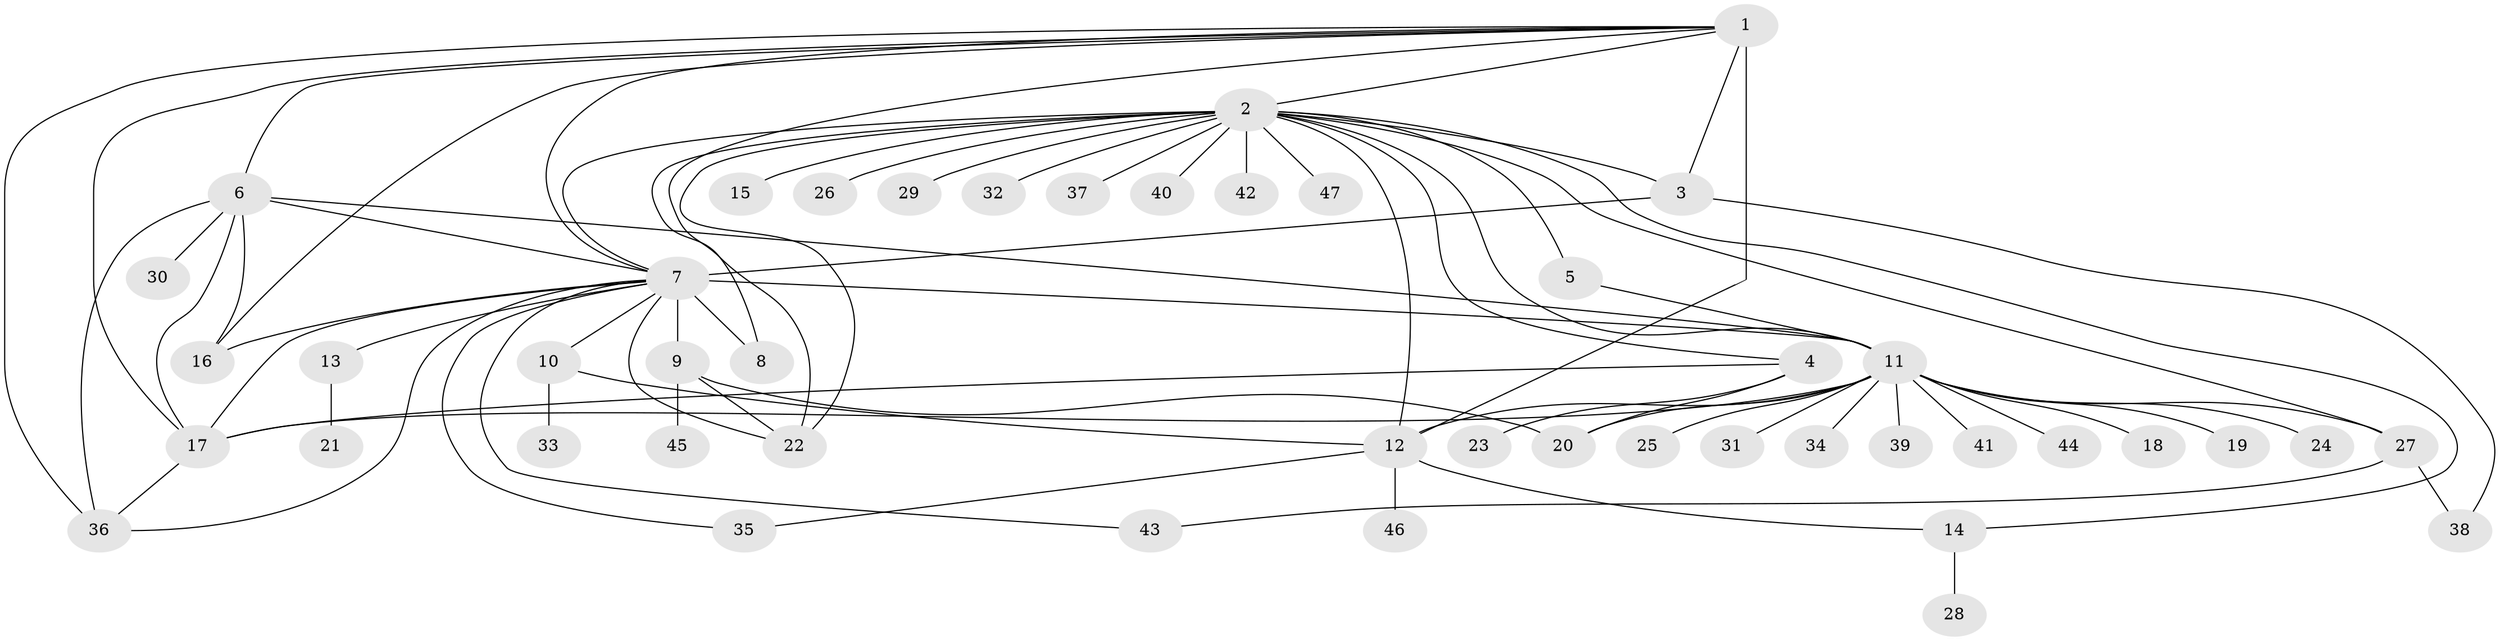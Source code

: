 // original degree distribution, {20: 0.02127659574468085, 4: 0.07446808510638298, 6: 0.02127659574468085, 2: 0.19148936170212766, 30: 0.010638297872340425, 1: 0.574468085106383, 19: 0.010638297872340425, 3: 0.06382978723404255, 7: 0.010638297872340425, 5: 0.02127659574468085}
// Generated by graph-tools (version 1.1) at 2025/35/03/09/25 02:35:40]
// undirected, 47 vertices, 76 edges
graph export_dot {
graph [start="1"]
  node [color=gray90,style=filled];
  1;
  2;
  3;
  4;
  5;
  6;
  7;
  8;
  9;
  10;
  11;
  12;
  13;
  14;
  15;
  16;
  17;
  18;
  19;
  20;
  21;
  22;
  23;
  24;
  25;
  26;
  27;
  28;
  29;
  30;
  31;
  32;
  33;
  34;
  35;
  36;
  37;
  38;
  39;
  40;
  41;
  42;
  43;
  44;
  45;
  46;
  47;
  1 -- 2 [weight=1.0];
  1 -- 3 [weight=1.0];
  1 -- 6 [weight=1.0];
  1 -- 7 [weight=1.0];
  1 -- 12 [weight=10.0];
  1 -- 16 [weight=1.0];
  1 -- 17 [weight=1.0];
  1 -- 22 [weight=1.0];
  1 -- 36 [weight=1.0];
  2 -- 3 [weight=1.0];
  2 -- 4 [weight=1.0];
  2 -- 5 [weight=1.0];
  2 -- 7 [weight=1.0];
  2 -- 8 [weight=1.0];
  2 -- 11 [weight=1.0];
  2 -- 12 [weight=1.0];
  2 -- 14 [weight=1.0];
  2 -- 15 [weight=1.0];
  2 -- 22 [weight=1.0];
  2 -- 26 [weight=1.0];
  2 -- 27 [weight=1.0];
  2 -- 29 [weight=1.0];
  2 -- 32 [weight=1.0];
  2 -- 37 [weight=1.0];
  2 -- 40 [weight=1.0];
  2 -- 42 [weight=1.0];
  2 -- 47 [weight=1.0];
  3 -- 7 [weight=1.0];
  3 -- 38 [weight=1.0];
  4 -- 17 [weight=1.0];
  4 -- 20 [weight=1.0];
  4 -- 23 [weight=2.0];
  5 -- 11 [weight=1.0];
  6 -- 7 [weight=1.0];
  6 -- 11 [weight=1.0];
  6 -- 16 [weight=1.0];
  6 -- 17 [weight=1.0];
  6 -- 30 [weight=2.0];
  6 -- 36 [weight=1.0];
  7 -- 8 [weight=1.0];
  7 -- 9 [weight=12.0];
  7 -- 10 [weight=1.0];
  7 -- 11 [weight=1.0];
  7 -- 13 [weight=1.0];
  7 -- 16 [weight=1.0];
  7 -- 17 [weight=1.0];
  7 -- 22 [weight=1.0];
  7 -- 35 [weight=1.0];
  7 -- 36 [weight=1.0];
  7 -- 43 [weight=1.0];
  9 -- 20 [weight=2.0];
  9 -- 22 [weight=1.0];
  9 -- 45 [weight=1.0];
  10 -- 12 [weight=1.0];
  10 -- 33 [weight=1.0];
  11 -- 12 [weight=1.0];
  11 -- 17 [weight=1.0];
  11 -- 18 [weight=1.0];
  11 -- 19 [weight=1.0];
  11 -- 20 [weight=1.0];
  11 -- 24 [weight=1.0];
  11 -- 25 [weight=1.0];
  11 -- 27 [weight=1.0];
  11 -- 31 [weight=1.0];
  11 -- 34 [weight=1.0];
  11 -- 39 [weight=1.0];
  11 -- 41 [weight=1.0];
  11 -- 44 [weight=1.0];
  12 -- 14 [weight=1.0];
  12 -- 35 [weight=1.0];
  12 -- 46 [weight=1.0];
  13 -- 21 [weight=1.0];
  14 -- 28 [weight=1.0];
  17 -- 36 [weight=1.0];
  27 -- 38 [weight=1.0];
  27 -- 43 [weight=1.0];
}
